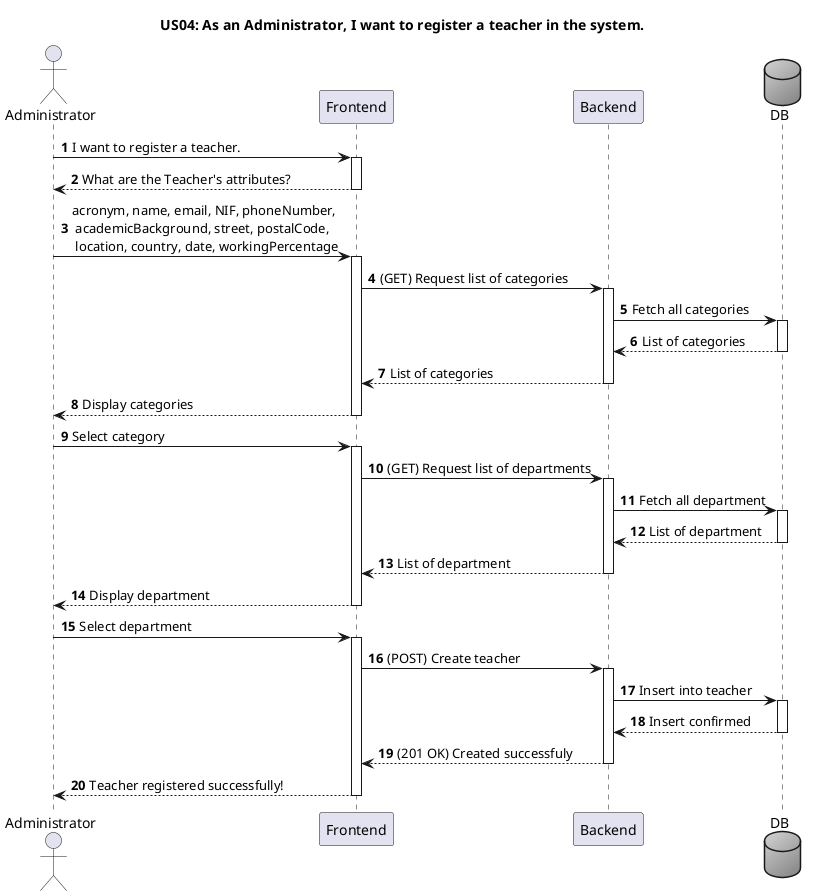 @startuml
autonumber

title US04: As an Administrator, I want to register a teacher in the system.

actor Administrator
participant "Frontend" as FE
participant "Backend" as BE
database DB #lightgray/gray

Administrator -> FE ++: I want to register a teacher.
FE --> Administrator --: What are the Teacher's attributes?

Administrator -> FE ++: acronym, name, email, NIF, phoneNumber, \n academicBackground, street, postalCode, \n location, country, date, workingPercentage
FE -> BE ++: (GET) Request list of categories
BE -> DB ++: Fetch all categories
DB --> BE --: List of categories
BE --> FE --: List of categories
FE --> Administrator --: Display categories

Administrator -> FE ++: Select category
FE -> BE ++: (GET) Request list of departments
BE -> DB ++: Fetch all department
DB --> BE --: List of department
BE --> FE --: List of department
FE --> Administrator --: Display department

Administrator -> FE ++: Select department

FE -> BE ++: (POST) Create teacher
BE -> DB ++: Insert into teacher
DB --> BE --: Insert confirmed
BE --> FE --: (201 OK) Created successfuly
FE --> Administrator --: Teacher registered successfully!

@enduml
